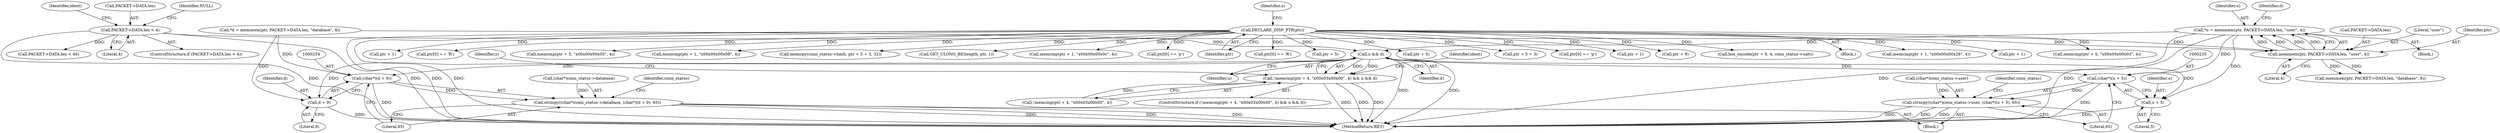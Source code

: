 digraph "0_ettercap_e3abe7d7585ecc420a7cab73313216613aadad5a@pointer" {
"1000167" [label="(Call,*u = memmem(ptr, PACKET->DATA.len, \"user\", 4))"];
"1000169" [label="(Call,memmem(ptr, PACKET->DATA.len, \"user\", 4))"];
"1000114" [label="(Call,DECLARE_DISP_PTR(ptr))"];
"1000141" [label="(Call,PACKET->DATA.len < 4)"];
"1000199" [label="(Call,u && d)"];
"1000191" [label="(Call,!memcmp(ptr + 4, \"\x00\x03\x00\x00\", 4) && u && d)"];
"1000234" [label="(Call,(char*)(u + 5))"];
"1000228" [label="(Call,strncpy((char*)conn_status->user, (char*)(u + 5), 65))"];
"1000236" [label="(Call,u + 5)"];
"1000253" [label="(Call,(char*)(d + 9))"];
"1000247" [label="(Call,strncpy((char*)conn_status->database, (char*)(d + 9), 65))"];
"1000255" [label="(Call,d + 9)"];
"1000493" [label="(Call,ptr + 1)"];
"1000255" [label="(Call,d + 9)"];
"1000258" [label="(Literal,65)"];
"1000190" [label="(ControlStructure,if (!memcmp(ptr + 4, \"\x00\x03\x00\x00\", 4) && u && d))"];
"1000177" [label="(Literal,4)"];
"1000192" [label="(Call,!memcmp(ptr + 4, \"\x00\x03\x00\x00\", 4))"];
"1000239" [label="(Literal,65)"];
"1000114" [label="(Call,DECLARE_DISP_PTR(ptr))"];
"1000535" [label="(Call,ptr[0] == 'R')"];
"1000499" [label="(Call,memcmp(ptr + 5, \"\x00\x00\x00\x05\", 4))"];
"1000168" [label="(Identifier,u)"];
"1000141" [label="(Call,PACKET->DATA.len < 4)"];
"1000542" [label="(Call,memcmp(ptr + 1, \"\x00\x00\x00\x08\", 4))"];
"1000200" [label="(Identifier,u)"];
"1000118" [label="(Identifier,s)"];
"1000324" [label="(Call,memcpy(conn_status->hash, ptr + 5 + 3, 32))"];
"1000390" [label="(Call,GET_ULONG_BE(length, ptr, 1))"];
"1000492" [label="(Call,memcmp(ptr + 1, \"\x00\x00\x00\x0c\", 4))"];
"1000286" [label="(Call,ptr[0] == 'p')"];
"1000152" [label="(Identifier,ident)"];
"1000253" [label="(Call,(char*)(d + 9))"];
"1000115" [label="(Identifier,ptr)"];
"1000247" [label="(Call,strncpy((char*)conn_status->database, (char*)(d + 9), 65))"];
"1000569" [label="(Identifier,ident)"];
"1000257" [label="(Literal,9)"];
"1000191" [label="(Call,!memcmp(ptr + 4, \"\x00\x03\x00\x00\", 4) && u && d)"];
"1000140" [label="(ControlStructure,if (PACKET->DATA.len < 4))"];
"1000142" [label="(Call,PACKET->DATA.len)"];
"1000256" [label="(Identifier,d)"];
"1000171" [label="(Call,PACKET->DATA.len)"];
"1000234" [label="(Call,(char*)(u + 5))"];
"1000485" [label="(Call,ptr[0] == 'R')"];
"1000550" [label="(Call,ptr + 5)"];
"1000500" [label="(Call,ptr + 5)"];
"1000205" [label="(Identifier,s)"];
"1000229" [label="(Call,(char*)conn_status->user)"];
"1000248" [label="(Call,(char*)conn_status->database)"];
"1000236" [label="(Call,u + 5)"];
"1000201" [label="(Identifier,d)"];
"1000328" [label="(Call,ptr + 5 + 3)"];
"1000176" [label="(Literal,\"user\")"];
"1000376" [label="(Call,ptr[0] == 'p')"];
"1000301" [label="(Call,ptr + 1)"];
"1000170" [label="(Identifier,ptr)"];
"1000519" [label="(Call,ptr + 9)"];
"1000237" [label="(Identifier,u)"];
"1000518" [label="(Call,hex_encode(ptr + 9, 4, conn_status->salt))"];
"1000180" [label="(Identifier,d)"];
"1000149" [label="(Identifier,NULL)"];
"1000113" [label="(Block,)"];
"1000312" [label="(Call,PACKET->DATA.len < 40)"];
"1000300" [label="(Call,memcmp(ptr + 1, \"\x00\x00\x00\x28\", 4))"];
"1000228" [label="(Call,strncpy((char*)conn_status->user, (char*)(u + 5), 65))"];
"1000243" [label="(Identifier,conn_status)"];
"1000238" [label="(Literal,5)"];
"1000543" [label="(Call,ptr + 1)"];
"1000572" [label="(MethodReturn,RET)"];
"1000549" [label="(Call,memcmp(ptr + 5, \"\x00\x00\x00\x03\", 4))"];
"1000147" [label="(Literal,4)"];
"1000179" [label="(Call,*d = memmem(ptr, PACKET->DATA.len, \"database\", 8))"];
"1000262" [label="(Identifier,conn_status)"];
"1000181" [label="(Call,memmem(ptr, PACKET->DATA.len, \"database\", 8))"];
"1000202" [label="(Block,)"];
"1000167" [label="(Call,*u = memmem(ptr, PACKET->DATA.len, \"user\", 4))"];
"1000199" [label="(Call,u && d)"];
"1000169" [label="(Call,memmem(ptr, PACKET->DATA.len, \"user\", 4))"];
"1000165" [label="(Block,)"];
"1000167" -> "1000165"  [label="AST: "];
"1000167" -> "1000169"  [label="CFG: "];
"1000168" -> "1000167"  [label="AST: "];
"1000169" -> "1000167"  [label="AST: "];
"1000180" -> "1000167"  [label="CFG: "];
"1000167" -> "1000572"  [label="DDG: "];
"1000167" -> "1000572"  [label="DDG: "];
"1000169" -> "1000167"  [label="DDG: "];
"1000169" -> "1000167"  [label="DDG: "];
"1000169" -> "1000167"  [label="DDG: "];
"1000169" -> "1000167"  [label="DDG: "];
"1000167" -> "1000199"  [label="DDG: "];
"1000167" -> "1000234"  [label="DDG: "];
"1000167" -> "1000236"  [label="DDG: "];
"1000169" -> "1000177"  [label="CFG: "];
"1000170" -> "1000169"  [label="AST: "];
"1000171" -> "1000169"  [label="AST: "];
"1000176" -> "1000169"  [label="AST: "];
"1000177" -> "1000169"  [label="AST: "];
"1000114" -> "1000169"  [label="DDG: "];
"1000141" -> "1000169"  [label="DDG: "];
"1000169" -> "1000181"  [label="DDG: "];
"1000169" -> "1000181"  [label="DDG: "];
"1000114" -> "1000113"  [label="AST: "];
"1000114" -> "1000115"  [label="CFG: "];
"1000115" -> "1000114"  [label="AST: "];
"1000118" -> "1000114"  [label="CFG: "];
"1000114" -> "1000572"  [label="DDG: "];
"1000114" -> "1000572"  [label="DDG: "];
"1000114" -> "1000286"  [label="DDG: "];
"1000114" -> "1000300"  [label="DDG: "];
"1000114" -> "1000301"  [label="DDG: "];
"1000114" -> "1000324"  [label="DDG: "];
"1000114" -> "1000328"  [label="DDG: "];
"1000114" -> "1000376"  [label="DDG: "];
"1000114" -> "1000390"  [label="DDG: "];
"1000114" -> "1000485"  [label="DDG: "];
"1000114" -> "1000492"  [label="DDG: "];
"1000114" -> "1000493"  [label="DDG: "];
"1000114" -> "1000499"  [label="DDG: "];
"1000114" -> "1000500"  [label="DDG: "];
"1000114" -> "1000518"  [label="DDG: "];
"1000114" -> "1000519"  [label="DDG: "];
"1000114" -> "1000535"  [label="DDG: "];
"1000114" -> "1000542"  [label="DDG: "];
"1000114" -> "1000543"  [label="DDG: "];
"1000114" -> "1000549"  [label="DDG: "];
"1000114" -> "1000550"  [label="DDG: "];
"1000141" -> "1000140"  [label="AST: "];
"1000141" -> "1000147"  [label="CFG: "];
"1000142" -> "1000141"  [label="AST: "];
"1000147" -> "1000141"  [label="AST: "];
"1000149" -> "1000141"  [label="CFG: "];
"1000152" -> "1000141"  [label="CFG: "];
"1000141" -> "1000572"  [label="DDG: "];
"1000141" -> "1000572"  [label="DDG: "];
"1000141" -> "1000312"  [label="DDG: "];
"1000199" -> "1000191"  [label="AST: "];
"1000199" -> "1000200"  [label="CFG: "];
"1000199" -> "1000201"  [label="CFG: "];
"1000200" -> "1000199"  [label="AST: "];
"1000201" -> "1000199"  [label="AST: "];
"1000191" -> "1000199"  [label="CFG: "];
"1000199" -> "1000572"  [label="DDG: "];
"1000199" -> "1000572"  [label="DDG: "];
"1000199" -> "1000191"  [label="DDG: "];
"1000199" -> "1000191"  [label="DDG: "];
"1000179" -> "1000199"  [label="DDG: "];
"1000199" -> "1000234"  [label="DDG: "];
"1000199" -> "1000236"  [label="DDG: "];
"1000199" -> "1000253"  [label="DDG: "];
"1000199" -> "1000255"  [label="DDG: "];
"1000191" -> "1000190"  [label="AST: "];
"1000191" -> "1000192"  [label="CFG: "];
"1000192" -> "1000191"  [label="AST: "];
"1000205" -> "1000191"  [label="CFG: "];
"1000569" -> "1000191"  [label="CFG: "];
"1000191" -> "1000572"  [label="DDG: "];
"1000191" -> "1000572"  [label="DDG: "];
"1000191" -> "1000572"  [label="DDG: "];
"1000192" -> "1000191"  [label="DDG: "];
"1000234" -> "1000228"  [label="AST: "];
"1000234" -> "1000236"  [label="CFG: "];
"1000235" -> "1000234"  [label="AST: "];
"1000236" -> "1000234"  [label="AST: "];
"1000239" -> "1000234"  [label="CFG: "];
"1000234" -> "1000572"  [label="DDG: "];
"1000234" -> "1000228"  [label="DDG: "];
"1000228" -> "1000202"  [label="AST: "];
"1000228" -> "1000239"  [label="CFG: "];
"1000229" -> "1000228"  [label="AST: "];
"1000239" -> "1000228"  [label="AST: "];
"1000243" -> "1000228"  [label="CFG: "];
"1000228" -> "1000572"  [label="DDG: "];
"1000228" -> "1000572"  [label="DDG: "];
"1000228" -> "1000572"  [label="DDG: "];
"1000229" -> "1000228"  [label="DDG: "];
"1000236" -> "1000238"  [label="CFG: "];
"1000237" -> "1000236"  [label="AST: "];
"1000238" -> "1000236"  [label="AST: "];
"1000236" -> "1000572"  [label="DDG: "];
"1000253" -> "1000247"  [label="AST: "];
"1000253" -> "1000255"  [label="CFG: "];
"1000254" -> "1000253"  [label="AST: "];
"1000255" -> "1000253"  [label="AST: "];
"1000258" -> "1000253"  [label="CFG: "];
"1000253" -> "1000572"  [label="DDG: "];
"1000253" -> "1000247"  [label="DDG: "];
"1000179" -> "1000253"  [label="DDG: "];
"1000247" -> "1000202"  [label="AST: "];
"1000247" -> "1000258"  [label="CFG: "];
"1000248" -> "1000247"  [label="AST: "];
"1000258" -> "1000247"  [label="AST: "];
"1000262" -> "1000247"  [label="CFG: "];
"1000247" -> "1000572"  [label="DDG: "];
"1000247" -> "1000572"  [label="DDG: "];
"1000247" -> "1000572"  [label="DDG: "];
"1000248" -> "1000247"  [label="DDG: "];
"1000255" -> "1000257"  [label="CFG: "];
"1000256" -> "1000255"  [label="AST: "];
"1000257" -> "1000255"  [label="AST: "];
"1000255" -> "1000572"  [label="DDG: "];
"1000179" -> "1000255"  [label="DDG: "];
}
